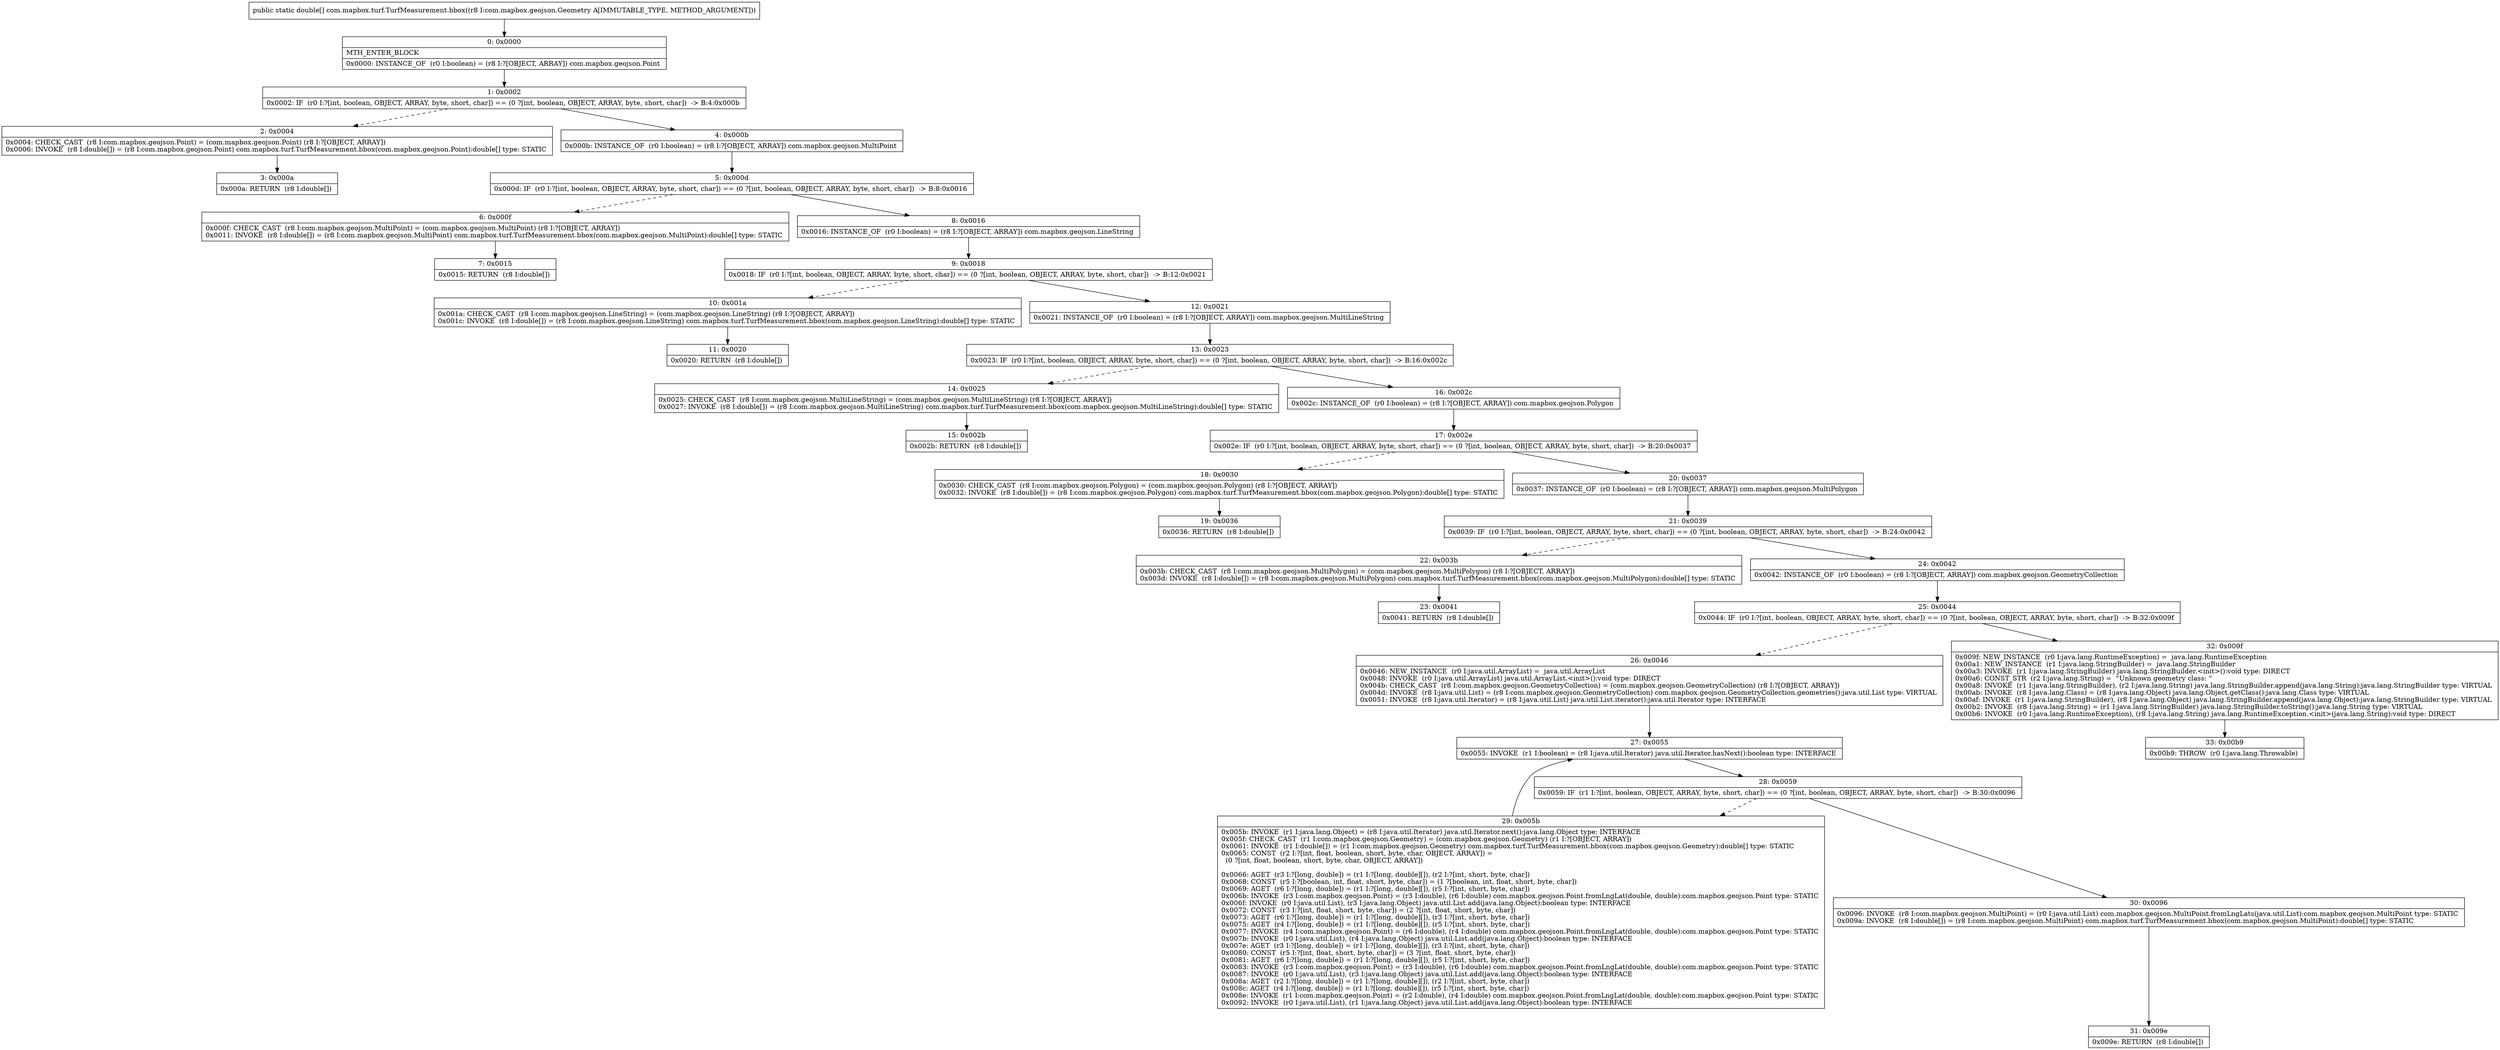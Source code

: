 digraph "CFG forcom.mapbox.turf.TurfMeasurement.bbox(Lcom\/mapbox\/geojson\/Geometry;)[D" {
Node_0 [shape=record,label="{0\:\ 0x0000|MTH_ENTER_BLOCK\l|0x0000: INSTANCE_OF  (r0 I:boolean) = (r8 I:?[OBJECT, ARRAY]) com.mapbox.geojson.Point \l}"];
Node_1 [shape=record,label="{1\:\ 0x0002|0x0002: IF  (r0 I:?[int, boolean, OBJECT, ARRAY, byte, short, char]) == (0 ?[int, boolean, OBJECT, ARRAY, byte, short, char])  \-\> B:4:0x000b \l}"];
Node_2 [shape=record,label="{2\:\ 0x0004|0x0004: CHECK_CAST  (r8 I:com.mapbox.geojson.Point) = (com.mapbox.geojson.Point) (r8 I:?[OBJECT, ARRAY]) \l0x0006: INVOKE  (r8 I:double[]) = (r8 I:com.mapbox.geojson.Point) com.mapbox.turf.TurfMeasurement.bbox(com.mapbox.geojson.Point):double[] type: STATIC \l}"];
Node_3 [shape=record,label="{3\:\ 0x000a|0x000a: RETURN  (r8 I:double[]) \l}"];
Node_4 [shape=record,label="{4\:\ 0x000b|0x000b: INSTANCE_OF  (r0 I:boolean) = (r8 I:?[OBJECT, ARRAY]) com.mapbox.geojson.MultiPoint \l}"];
Node_5 [shape=record,label="{5\:\ 0x000d|0x000d: IF  (r0 I:?[int, boolean, OBJECT, ARRAY, byte, short, char]) == (0 ?[int, boolean, OBJECT, ARRAY, byte, short, char])  \-\> B:8:0x0016 \l}"];
Node_6 [shape=record,label="{6\:\ 0x000f|0x000f: CHECK_CAST  (r8 I:com.mapbox.geojson.MultiPoint) = (com.mapbox.geojson.MultiPoint) (r8 I:?[OBJECT, ARRAY]) \l0x0011: INVOKE  (r8 I:double[]) = (r8 I:com.mapbox.geojson.MultiPoint) com.mapbox.turf.TurfMeasurement.bbox(com.mapbox.geojson.MultiPoint):double[] type: STATIC \l}"];
Node_7 [shape=record,label="{7\:\ 0x0015|0x0015: RETURN  (r8 I:double[]) \l}"];
Node_8 [shape=record,label="{8\:\ 0x0016|0x0016: INSTANCE_OF  (r0 I:boolean) = (r8 I:?[OBJECT, ARRAY]) com.mapbox.geojson.LineString \l}"];
Node_9 [shape=record,label="{9\:\ 0x0018|0x0018: IF  (r0 I:?[int, boolean, OBJECT, ARRAY, byte, short, char]) == (0 ?[int, boolean, OBJECT, ARRAY, byte, short, char])  \-\> B:12:0x0021 \l}"];
Node_10 [shape=record,label="{10\:\ 0x001a|0x001a: CHECK_CAST  (r8 I:com.mapbox.geojson.LineString) = (com.mapbox.geojson.LineString) (r8 I:?[OBJECT, ARRAY]) \l0x001c: INVOKE  (r8 I:double[]) = (r8 I:com.mapbox.geojson.LineString) com.mapbox.turf.TurfMeasurement.bbox(com.mapbox.geojson.LineString):double[] type: STATIC \l}"];
Node_11 [shape=record,label="{11\:\ 0x0020|0x0020: RETURN  (r8 I:double[]) \l}"];
Node_12 [shape=record,label="{12\:\ 0x0021|0x0021: INSTANCE_OF  (r0 I:boolean) = (r8 I:?[OBJECT, ARRAY]) com.mapbox.geojson.MultiLineString \l}"];
Node_13 [shape=record,label="{13\:\ 0x0023|0x0023: IF  (r0 I:?[int, boolean, OBJECT, ARRAY, byte, short, char]) == (0 ?[int, boolean, OBJECT, ARRAY, byte, short, char])  \-\> B:16:0x002c \l}"];
Node_14 [shape=record,label="{14\:\ 0x0025|0x0025: CHECK_CAST  (r8 I:com.mapbox.geojson.MultiLineString) = (com.mapbox.geojson.MultiLineString) (r8 I:?[OBJECT, ARRAY]) \l0x0027: INVOKE  (r8 I:double[]) = (r8 I:com.mapbox.geojson.MultiLineString) com.mapbox.turf.TurfMeasurement.bbox(com.mapbox.geojson.MultiLineString):double[] type: STATIC \l}"];
Node_15 [shape=record,label="{15\:\ 0x002b|0x002b: RETURN  (r8 I:double[]) \l}"];
Node_16 [shape=record,label="{16\:\ 0x002c|0x002c: INSTANCE_OF  (r0 I:boolean) = (r8 I:?[OBJECT, ARRAY]) com.mapbox.geojson.Polygon \l}"];
Node_17 [shape=record,label="{17\:\ 0x002e|0x002e: IF  (r0 I:?[int, boolean, OBJECT, ARRAY, byte, short, char]) == (0 ?[int, boolean, OBJECT, ARRAY, byte, short, char])  \-\> B:20:0x0037 \l}"];
Node_18 [shape=record,label="{18\:\ 0x0030|0x0030: CHECK_CAST  (r8 I:com.mapbox.geojson.Polygon) = (com.mapbox.geojson.Polygon) (r8 I:?[OBJECT, ARRAY]) \l0x0032: INVOKE  (r8 I:double[]) = (r8 I:com.mapbox.geojson.Polygon) com.mapbox.turf.TurfMeasurement.bbox(com.mapbox.geojson.Polygon):double[] type: STATIC \l}"];
Node_19 [shape=record,label="{19\:\ 0x0036|0x0036: RETURN  (r8 I:double[]) \l}"];
Node_20 [shape=record,label="{20\:\ 0x0037|0x0037: INSTANCE_OF  (r0 I:boolean) = (r8 I:?[OBJECT, ARRAY]) com.mapbox.geojson.MultiPolygon \l}"];
Node_21 [shape=record,label="{21\:\ 0x0039|0x0039: IF  (r0 I:?[int, boolean, OBJECT, ARRAY, byte, short, char]) == (0 ?[int, boolean, OBJECT, ARRAY, byte, short, char])  \-\> B:24:0x0042 \l}"];
Node_22 [shape=record,label="{22\:\ 0x003b|0x003b: CHECK_CAST  (r8 I:com.mapbox.geojson.MultiPolygon) = (com.mapbox.geojson.MultiPolygon) (r8 I:?[OBJECT, ARRAY]) \l0x003d: INVOKE  (r8 I:double[]) = (r8 I:com.mapbox.geojson.MultiPolygon) com.mapbox.turf.TurfMeasurement.bbox(com.mapbox.geojson.MultiPolygon):double[] type: STATIC \l}"];
Node_23 [shape=record,label="{23\:\ 0x0041|0x0041: RETURN  (r8 I:double[]) \l}"];
Node_24 [shape=record,label="{24\:\ 0x0042|0x0042: INSTANCE_OF  (r0 I:boolean) = (r8 I:?[OBJECT, ARRAY]) com.mapbox.geojson.GeometryCollection \l}"];
Node_25 [shape=record,label="{25\:\ 0x0044|0x0044: IF  (r0 I:?[int, boolean, OBJECT, ARRAY, byte, short, char]) == (0 ?[int, boolean, OBJECT, ARRAY, byte, short, char])  \-\> B:32:0x009f \l}"];
Node_26 [shape=record,label="{26\:\ 0x0046|0x0046: NEW_INSTANCE  (r0 I:java.util.ArrayList) =  java.util.ArrayList \l0x0048: INVOKE  (r0 I:java.util.ArrayList) java.util.ArrayList.\<init\>():void type: DIRECT \l0x004b: CHECK_CAST  (r8 I:com.mapbox.geojson.GeometryCollection) = (com.mapbox.geojson.GeometryCollection) (r8 I:?[OBJECT, ARRAY]) \l0x004d: INVOKE  (r8 I:java.util.List) = (r8 I:com.mapbox.geojson.GeometryCollection) com.mapbox.geojson.GeometryCollection.geometries():java.util.List type: VIRTUAL \l0x0051: INVOKE  (r8 I:java.util.Iterator) = (r8 I:java.util.List) java.util.List.iterator():java.util.Iterator type: INTERFACE \l}"];
Node_27 [shape=record,label="{27\:\ 0x0055|0x0055: INVOKE  (r1 I:boolean) = (r8 I:java.util.Iterator) java.util.Iterator.hasNext():boolean type: INTERFACE \l}"];
Node_28 [shape=record,label="{28\:\ 0x0059|0x0059: IF  (r1 I:?[int, boolean, OBJECT, ARRAY, byte, short, char]) == (0 ?[int, boolean, OBJECT, ARRAY, byte, short, char])  \-\> B:30:0x0096 \l}"];
Node_29 [shape=record,label="{29\:\ 0x005b|0x005b: INVOKE  (r1 I:java.lang.Object) = (r8 I:java.util.Iterator) java.util.Iterator.next():java.lang.Object type: INTERFACE \l0x005f: CHECK_CAST  (r1 I:com.mapbox.geojson.Geometry) = (com.mapbox.geojson.Geometry) (r1 I:?[OBJECT, ARRAY]) \l0x0061: INVOKE  (r1 I:double[]) = (r1 I:com.mapbox.geojson.Geometry) com.mapbox.turf.TurfMeasurement.bbox(com.mapbox.geojson.Geometry):double[] type: STATIC \l0x0065: CONST  (r2 I:?[int, float, boolean, short, byte, char, OBJECT, ARRAY]) = \l  (0 ?[int, float, boolean, short, byte, char, OBJECT, ARRAY])\l \l0x0066: AGET  (r3 I:?[long, double]) = (r1 I:?[long, double][]), (r2 I:?[int, short, byte, char]) \l0x0068: CONST  (r5 I:?[boolean, int, float, short, byte, char]) = (1 ?[boolean, int, float, short, byte, char]) \l0x0069: AGET  (r6 I:?[long, double]) = (r1 I:?[long, double][]), (r5 I:?[int, short, byte, char]) \l0x006b: INVOKE  (r3 I:com.mapbox.geojson.Point) = (r3 I:double), (r6 I:double) com.mapbox.geojson.Point.fromLngLat(double, double):com.mapbox.geojson.Point type: STATIC \l0x006f: INVOKE  (r0 I:java.util.List), (r3 I:java.lang.Object) java.util.List.add(java.lang.Object):boolean type: INTERFACE \l0x0072: CONST  (r3 I:?[int, float, short, byte, char]) = (2 ?[int, float, short, byte, char]) \l0x0073: AGET  (r6 I:?[long, double]) = (r1 I:?[long, double][]), (r3 I:?[int, short, byte, char]) \l0x0075: AGET  (r4 I:?[long, double]) = (r1 I:?[long, double][]), (r5 I:?[int, short, byte, char]) \l0x0077: INVOKE  (r4 I:com.mapbox.geojson.Point) = (r6 I:double), (r4 I:double) com.mapbox.geojson.Point.fromLngLat(double, double):com.mapbox.geojson.Point type: STATIC \l0x007b: INVOKE  (r0 I:java.util.List), (r4 I:java.lang.Object) java.util.List.add(java.lang.Object):boolean type: INTERFACE \l0x007e: AGET  (r3 I:?[long, double]) = (r1 I:?[long, double][]), (r3 I:?[int, short, byte, char]) \l0x0080: CONST  (r5 I:?[int, float, short, byte, char]) = (3 ?[int, float, short, byte, char]) \l0x0081: AGET  (r6 I:?[long, double]) = (r1 I:?[long, double][]), (r5 I:?[int, short, byte, char]) \l0x0083: INVOKE  (r3 I:com.mapbox.geojson.Point) = (r3 I:double), (r6 I:double) com.mapbox.geojson.Point.fromLngLat(double, double):com.mapbox.geojson.Point type: STATIC \l0x0087: INVOKE  (r0 I:java.util.List), (r3 I:java.lang.Object) java.util.List.add(java.lang.Object):boolean type: INTERFACE \l0x008a: AGET  (r2 I:?[long, double]) = (r1 I:?[long, double][]), (r2 I:?[int, short, byte, char]) \l0x008c: AGET  (r4 I:?[long, double]) = (r1 I:?[long, double][]), (r5 I:?[int, short, byte, char]) \l0x008e: INVOKE  (r1 I:com.mapbox.geojson.Point) = (r2 I:double), (r4 I:double) com.mapbox.geojson.Point.fromLngLat(double, double):com.mapbox.geojson.Point type: STATIC \l0x0092: INVOKE  (r0 I:java.util.List), (r1 I:java.lang.Object) java.util.List.add(java.lang.Object):boolean type: INTERFACE \l}"];
Node_30 [shape=record,label="{30\:\ 0x0096|0x0096: INVOKE  (r8 I:com.mapbox.geojson.MultiPoint) = (r0 I:java.util.List) com.mapbox.geojson.MultiPoint.fromLngLats(java.util.List):com.mapbox.geojson.MultiPoint type: STATIC \l0x009a: INVOKE  (r8 I:double[]) = (r8 I:com.mapbox.geojson.MultiPoint) com.mapbox.turf.TurfMeasurement.bbox(com.mapbox.geojson.MultiPoint):double[] type: STATIC \l}"];
Node_31 [shape=record,label="{31\:\ 0x009e|0x009e: RETURN  (r8 I:double[]) \l}"];
Node_32 [shape=record,label="{32\:\ 0x009f|0x009f: NEW_INSTANCE  (r0 I:java.lang.RuntimeException) =  java.lang.RuntimeException \l0x00a1: NEW_INSTANCE  (r1 I:java.lang.StringBuilder) =  java.lang.StringBuilder \l0x00a3: INVOKE  (r1 I:java.lang.StringBuilder) java.lang.StringBuilder.\<init\>():void type: DIRECT \l0x00a6: CONST_STR  (r2 I:java.lang.String) =  \"Unknown geometry class: \" \l0x00a8: INVOKE  (r1 I:java.lang.StringBuilder), (r2 I:java.lang.String) java.lang.StringBuilder.append(java.lang.String):java.lang.StringBuilder type: VIRTUAL \l0x00ab: INVOKE  (r8 I:java.lang.Class) = (r8 I:java.lang.Object) java.lang.Object.getClass():java.lang.Class type: VIRTUAL \l0x00af: INVOKE  (r1 I:java.lang.StringBuilder), (r8 I:java.lang.Object) java.lang.StringBuilder.append(java.lang.Object):java.lang.StringBuilder type: VIRTUAL \l0x00b2: INVOKE  (r8 I:java.lang.String) = (r1 I:java.lang.StringBuilder) java.lang.StringBuilder.toString():java.lang.String type: VIRTUAL \l0x00b6: INVOKE  (r0 I:java.lang.RuntimeException), (r8 I:java.lang.String) java.lang.RuntimeException.\<init\>(java.lang.String):void type: DIRECT \l}"];
Node_33 [shape=record,label="{33\:\ 0x00b9|0x00b9: THROW  (r0 I:java.lang.Throwable) \l}"];
MethodNode[shape=record,label="{public static double[] com.mapbox.turf.TurfMeasurement.bbox((r8 I:com.mapbox.geojson.Geometry A[IMMUTABLE_TYPE, METHOD_ARGUMENT])) }"];
MethodNode -> Node_0;
Node_0 -> Node_1;
Node_1 -> Node_2[style=dashed];
Node_1 -> Node_4;
Node_2 -> Node_3;
Node_4 -> Node_5;
Node_5 -> Node_6[style=dashed];
Node_5 -> Node_8;
Node_6 -> Node_7;
Node_8 -> Node_9;
Node_9 -> Node_10[style=dashed];
Node_9 -> Node_12;
Node_10 -> Node_11;
Node_12 -> Node_13;
Node_13 -> Node_14[style=dashed];
Node_13 -> Node_16;
Node_14 -> Node_15;
Node_16 -> Node_17;
Node_17 -> Node_18[style=dashed];
Node_17 -> Node_20;
Node_18 -> Node_19;
Node_20 -> Node_21;
Node_21 -> Node_22[style=dashed];
Node_21 -> Node_24;
Node_22 -> Node_23;
Node_24 -> Node_25;
Node_25 -> Node_26[style=dashed];
Node_25 -> Node_32;
Node_26 -> Node_27;
Node_27 -> Node_28;
Node_28 -> Node_29[style=dashed];
Node_28 -> Node_30;
Node_29 -> Node_27;
Node_30 -> Node_31;
Node_32 -> Node_33;
}

